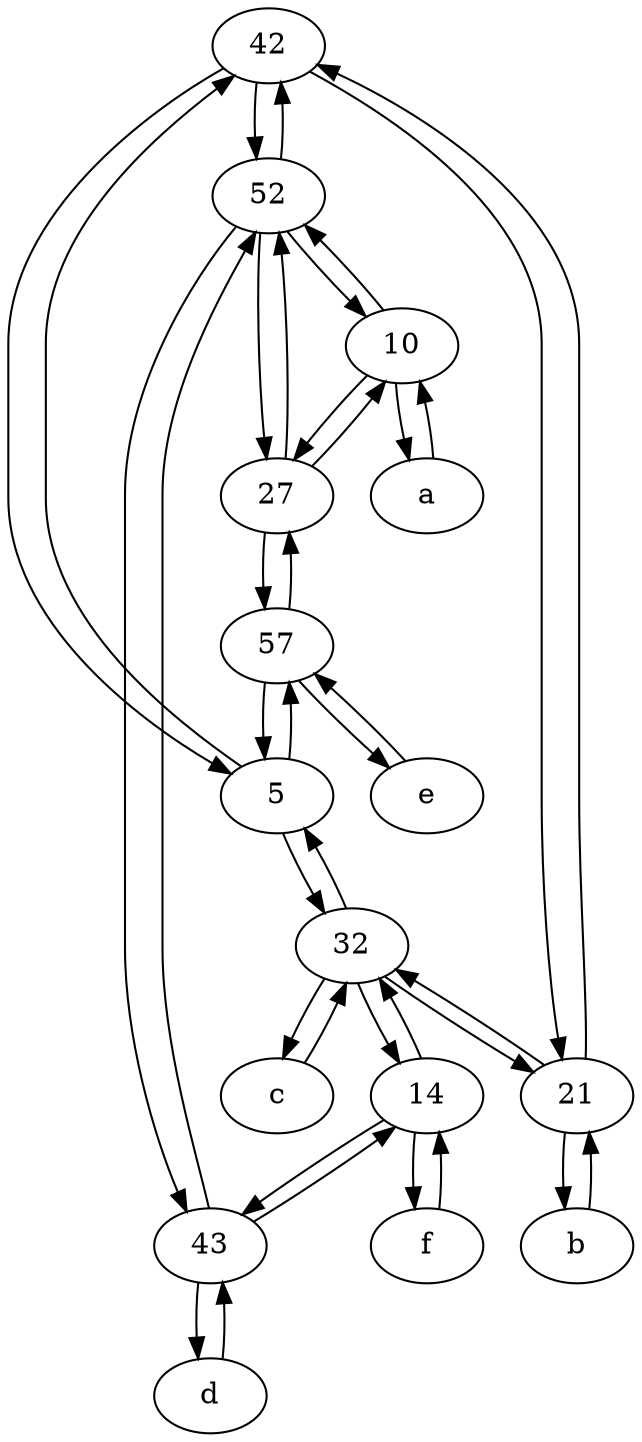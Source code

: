 digraph  {
	42;
	52;
	43;
	57;
	a [pos="40,10!"];
	21;
	5;
	f [pos="15,45!"];
	32;
	27;
	b [pos="50,20!"];
	e [pos="30,50!"];
	10;
	d [pos="20,30!"];
	c [pos="20,10!"];
	14;
	52 -> 43;
	57 -> 27;
	43 -> d;
	14 -> 43;
	10 -> 27;
	a -> 10;
	f -> 14;
	21 -> 42;
	21 -> 32;
	10 -> 52;
	43 -> 14;
	32 -> 5;
	43 -> 52;
	5 -> 32;
	27 -> 52;
	57 -> e;
	42 -> 52;
	c -> 32;
	52 -> 10;
	57 -> 5;
	32 -> c;
	27 -> 57;
	42 -> 21;
	e -> 57;
	d -> 43;
	21 -> b;
	42 -> 5;
	32 -> 21;
	27 -> 10;
	10 -> a;
	5 -> 42;
	b -> 21;
	52 -> 27;
	14 -> 32;
	32 -> 14;
	14 -> f;
	5 -> 57;
	52 -> 42;

	}